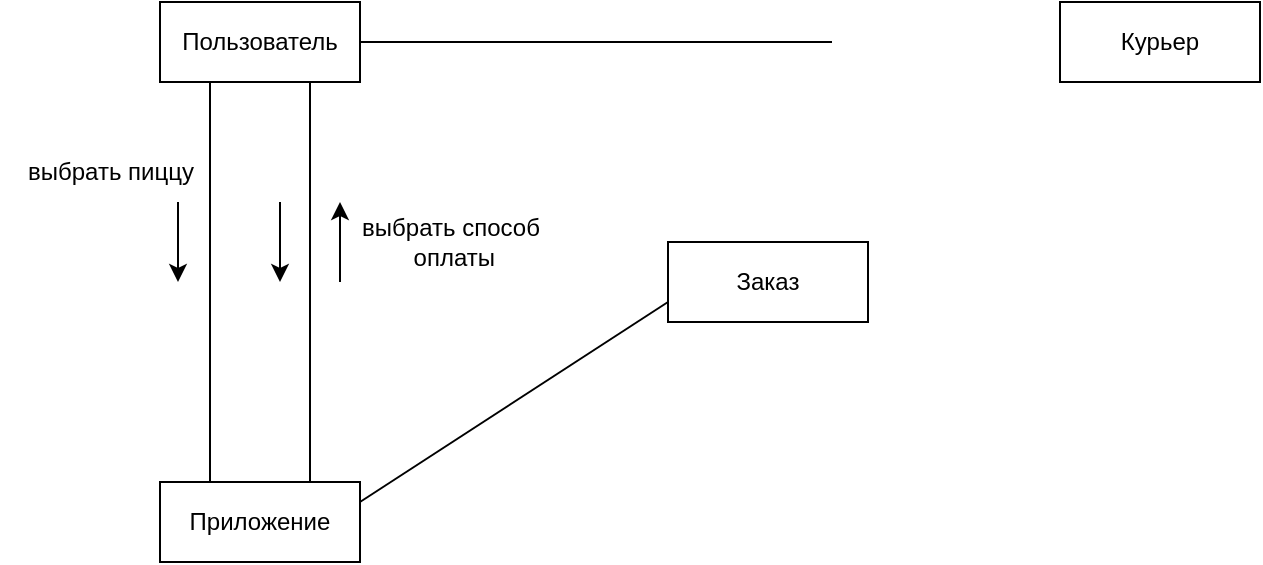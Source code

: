 <mxfile version="24.0.6" type="github">
  <diagram name="Страница — 1" id="qvXPU_ac4Wfljck9UBVI">
    <mxGraphModel dx="1185" dy="651" grid="1" gridSize="10" guides="1" tooltips="1" connect="1" arrows="1" fold="1" page="1" pageScale="1" pageWidth="827" pageHeight="1169" math="0" shadow="0">
      <root>
        <mxCell id="0" />
        <mxCell id="1" parent="0" />
        <mxCell id="-4ciE3WCKxtOSDdIdIJk-1" value="Пользователь" style="html=1;whiteSpace=wrap;" vertex="1" parent="1">
          <mxGeometry x="160" y="70" width="100" height="40" as="geometry" />
        </mxCell>
        <mxCell id="-4ciE3WCKxtOSDdIdIJk-3" value="Заказ" style="html=1;whiteSpace=wrap;" vertex="1" parent="1">
          <mxGeometry x="414" y="190" width="100" height="40" as="geometry" />
        </mxCell>
        <mxCell id="-4ciE3WCKxtOSDdIdIJk-4" value="Курьер" style="html=1;whiteSpace=wrap;" vertex="1" parent="1">
          <mxGeometry x="610" y="70" width="100" height="40" as="geometry" />
        </mxCell>
        <mxCell id="-4ciE3WCKxtOSDdIdIJk-5" value="Приложение" style="html=1;whiteSpace=wrap;" vertex="1" parent="1">
          <mxGeometry x="160" y="310" width="100" height="40" as="geometry" />
        </mxCell>
        <mxCell id="-4ciE3WCKxtOSDdIdIJk-9" value="" style="endArrow=none;html=1;rounded=0;entryX=0.25;entryY=1;entryDx=0;entryDy=0;exitX=0.25;exitY=0;exitDx=0;exitDy=0;" edge="1" parent="1" source="-4ciE3WCKxtOSDdIdIJk-5" target="-4ciE3WCKxtOSDdIdIJk-1">
          <mxGeometry width="50" height="50" relative="1" as="geometry">
            <mxPoint x="200" y="250" as="sourcePoint" />
            <mxPoint x="250" y="200" as="targetPoint" />
          </mxGeometry>
        </mxCell>
        <mxCell id="-4ciE3WCKxtOSDdIdIJk-12" value="" style="endArrow=none;html=1;rounded=0;exitX=1;exitY=0.25;exitDx=0;exitDy=0;entryX=0;entryY=0.75;entryDx=0;entryDy=0;" edge="1" parent="1" source="-4ciE3WCKxtOSDdIdIJk-5" target="-4ciE3WCKxtOSDdIdIJk-3">
          <mxGeometry width="50" height="50" relative="1" as="geometry">
            <mxPoint x="330" y="300" as="sourcePoint" />
            <mxPoint x="380" y="250" as="targetPoint" />
          </mxGeometry>
        </mxCell>
        <mxCell id="-4ciE3WCKxtOSDdIdIJk-13" value="" style="endArrow=none;html=1;rounded=0;exitX=1;exitY=0.5;exitDx=0;exitDy=0;" edge="1" parent="1" source="-4ciE3WCKxtOSDdIdIJk-1">
          <mxGeometry width="50" height="50" relative="1" as="geometry">
            <mxPoint x="380" y="120" as="sourcePoint" />
            <mxPoint x="496" y="90" as="targetPoint" />
          </mxGeometry>
        </mxCell>
        <mxCell id="-4ciE3WCKxtOSDdIdIJk-14" value="выбрать пиццу" style="text;html=1;align=center;verticalAlign=middle;resizable=0;points=[];autosize=1;strokeColor=none;fillColor=none;" vertex="1" parent="1">
          <mxGeometry x="80" y="140" width="110" height="30" as="geometry" />
        </mxCell>
        <mxCell id="-4ciE3WCKxtOSDdIdIJk-16" value="" style="endArrow=classic;html=1;rounded=0;" edge="1" parent="1">
          <mxGeometry width="50" height="50" relative="1" as="geometry">
            <mxPoint x="169" y="170" as="sourcePoint" />
            <mxPoint x="169" y="210" as="targetPoint" />
          </mxGeometry>
        </mxCell>
        <mxCell id="-4ciE3WCKxtOSDdIdIJk-17" value="" style="endArrow=none;html=1;rounded=0;entryX=0.75;entryY=1;entryDx=0;entryDy=0;exitX=0.75;exitY=0;exitDx=0;exitDy=0;" edge="1" parent="1" source="-4ciE3WCKxtOSDdIdIJk-5" target="-4ciE3WCKxtOSDdIdIJk-1">
          <mxGeometry width="50" height="50" relative="1" as="geometry">
            <mxPoint x="240" y="320" as="sourcePoint" />
            <mxPoint x="240" y="120" as="targetPoint" />
          </mxGeometry>
        </mxCell>
        <mxCell id="-4ciE3WCKxtOSDdIdIJk-18" value="" style="endArrow=classic;html=1;rounded=0;" edge="1" parent="1">
          <mxGeometry width="50" height="50" relative="1" as="geometry">
            <mxPoint x="220" y="170" as="sourcePoint" />
            <mxPoint x="220" y="210" as="targetPoint" />
          </mxGeometry>
        </mxCell>
        <mxCell id="-4ciE3WCKxtOSDdIdIJk-19" value="" style="endArrow=classic;html=1;rounded=0;" edge="1" parent="1">
          <mxGeometry width="50" height="50" relative="1" as="geometry">
            <mxPoint x="250" y="210" as="sourcePoint" />
            <mxPoint x="250" y="170" as="targetPoint" />
          </mxGeometry>
        </mxCell>
        <mxCell id="-4ciE3WCKxtOSDdIdIJk-20" value="выбрать способ&lt;div&gt;&amp;nbsp;оплаты&lt;/div&gt;" style="text;html=1;align=center;verticalAlign=middle;resizable=0;points=[];autosize=1;strokeColor=none;fillColor=none;" vertex="1" parent="1">
          <mxGeometry x="250" y="170" width="110" height="40" as="geometry" />
        </mxCell>
      </root>
    </mxGraphModel>
  </diagram>
</mxfile>

